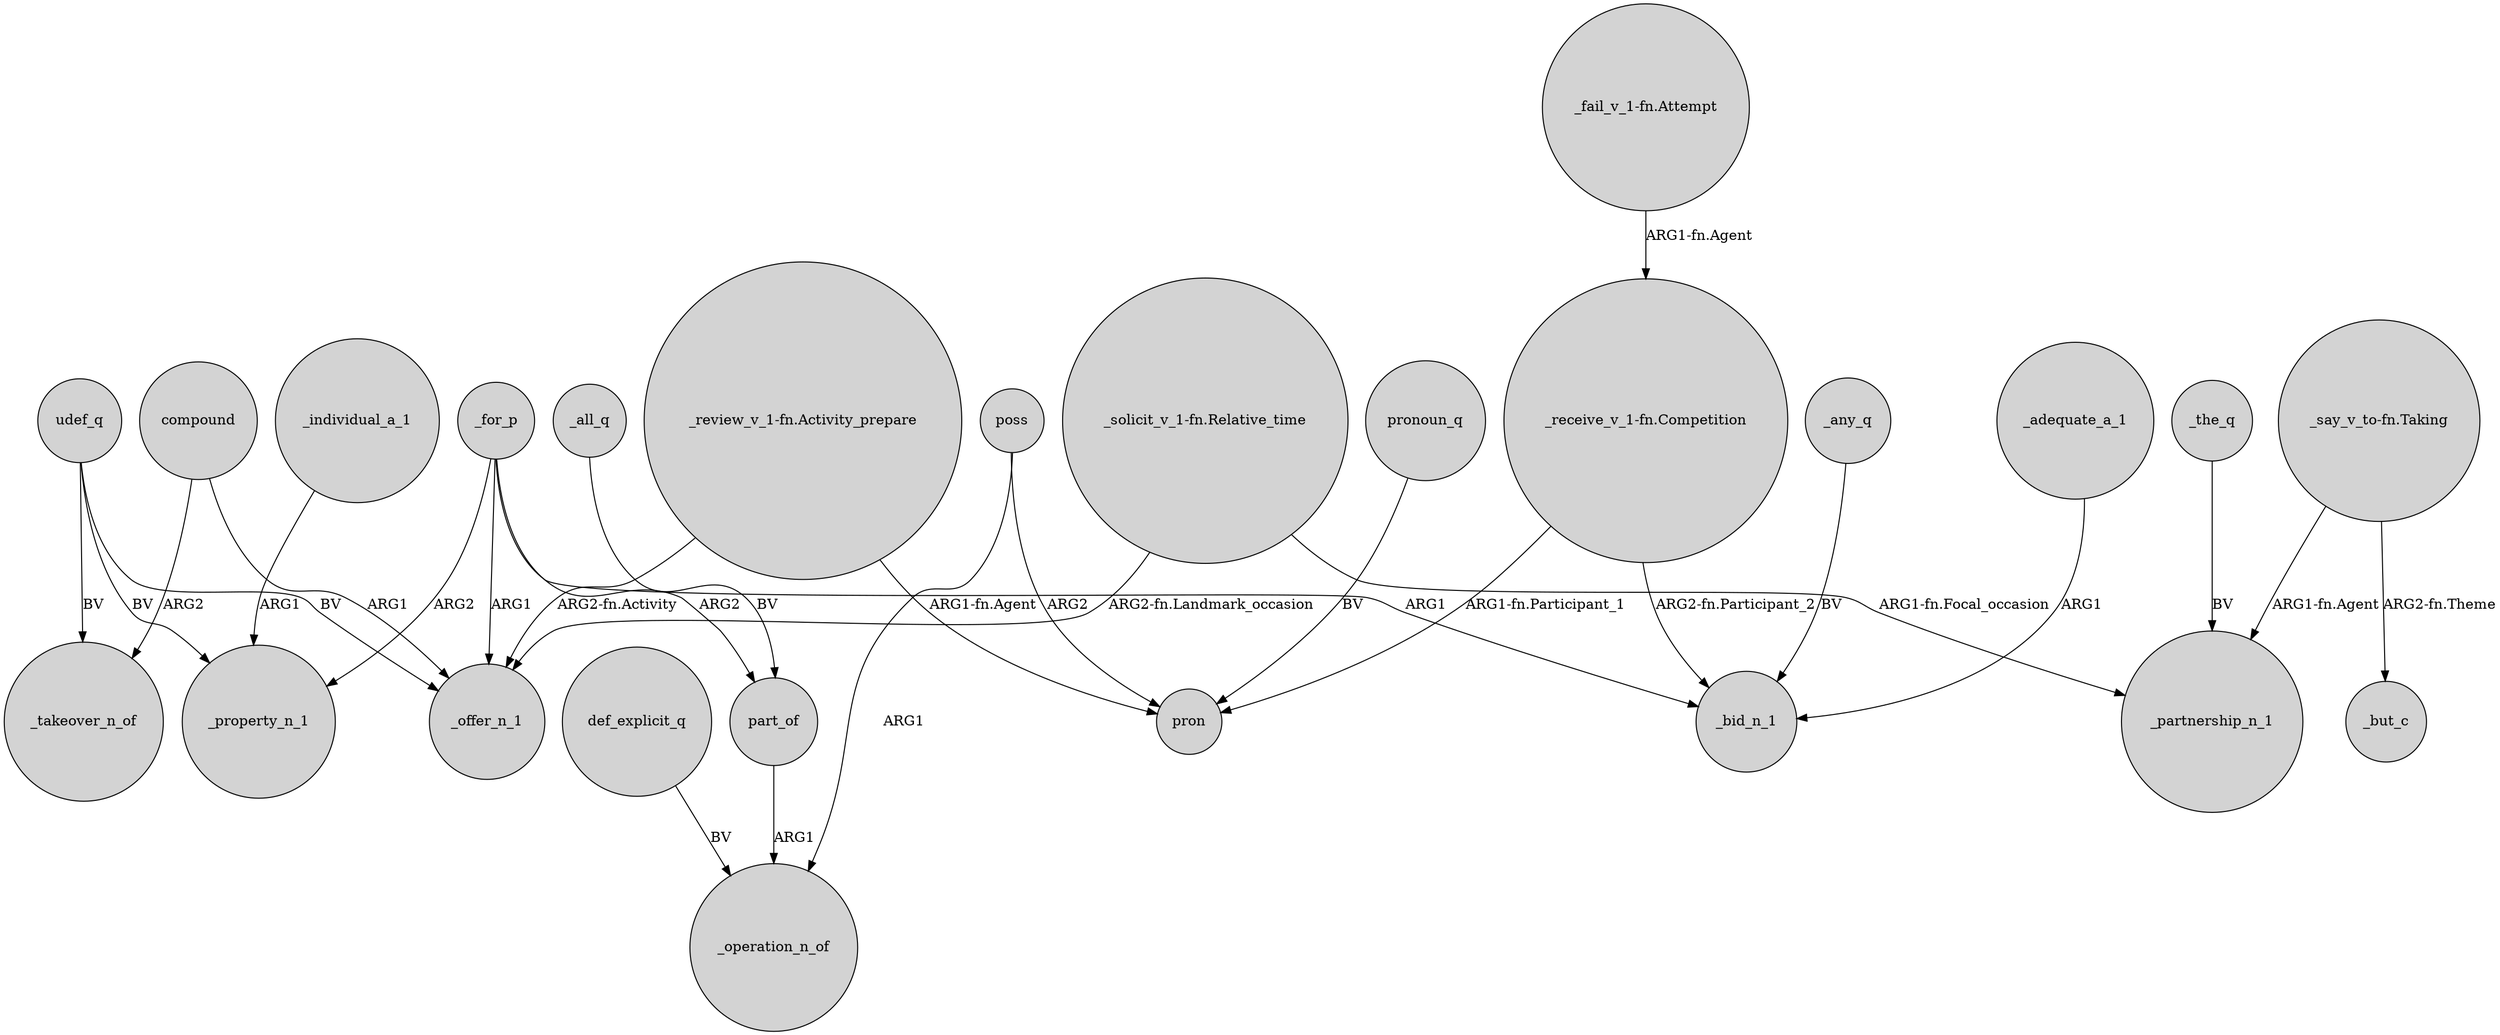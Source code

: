 digraph {
	node [shape=circle style=filled]
	"_solicit_v_1-fn.Relative_time" -> _offer_n_1 [label="ARG2-fn.Landmark_occasion"]
	"_solicit_v_1-fn.Relative_time" -> _partnership_n_1 [label="ARG1-fn.Focal_occasion"]
	_for_p -> _offer_n_1 [label=ARG1]
	"_say_v_to-fn.Taking" -> _but_c [label="ARG2-fn.Theme"]
	_for_p -> part_of [label=ARG2]
	poss -> _operation_n_of [label=ARG1]
	_individual_a_1 -> _property_n_1 [label=ARG1]
	"_review_v_1-fn.Activity_prepare" -> pron [label="ARG1-fn.Agent"]
	part_of -> _operation_n_of [label=ARG1]
	udef_q -> _offer_n_1 [label=BV]
	_all_q -> part_of [label=BV]
	"_receive_v_1-fn.Competition" -> pron [label="ARG1-fn.Participant_1"]
	"_fail_v_1-fn.Attempt" -> "_receive_v_1-fn.Competition" [label="ARG1-fn.Agent"]
	compound -> _offer_n_1 [label=ARG1]
	pronoun_q -> pron [label=BV]
	udef_q -> _takeover_n_of [label=BV]
	poss -> pron [label=ARG2]
	"_say_v_to-fn.Taking" -> _partnership_n_1 [label="ARG1-fn.Agent"]
	udef_q -> _property_n_1 [label=BV]
	"_review_v_1-fn.Activity_prepare" -> _offer_n_1 [label="ARG2-fn.Activity"]
	"_receive_v_1-fn.Competition" -> _bid_n_1 [label="ARG2-fn.Participant_2"]
	_any_q -> _bid_n_1 [label=BV]
	def_explicit_q -> _operation_n_of [label=BV]
	_the_q -> _partnership_n_1 [label=BV]
	compound -> _takeover_n_of [label=ARG2]
	_adequate_a_1 -> _bid_n_1 [label=ARG1]
	_for_p -> _property_n_1 [label=ARG2]
	_for_p -> _bid_n_1 [label=ARG1]
}
